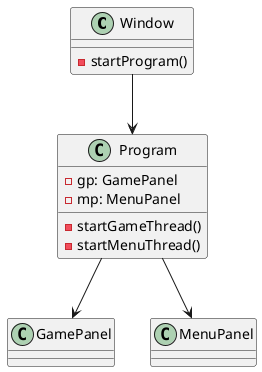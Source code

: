 @startuml
'https://plantuml.com/class-diagram

class Window{
    - startProgram()
}

class Program{
    - gp: GamePanel
    - mp: MenuPanel
    - startGameThread()
    - startMenuThread()
}

class GamePanel
class MenuPanel

Window --> Program
Program --> GamePanel
Program --> MenuPanel

@enduml